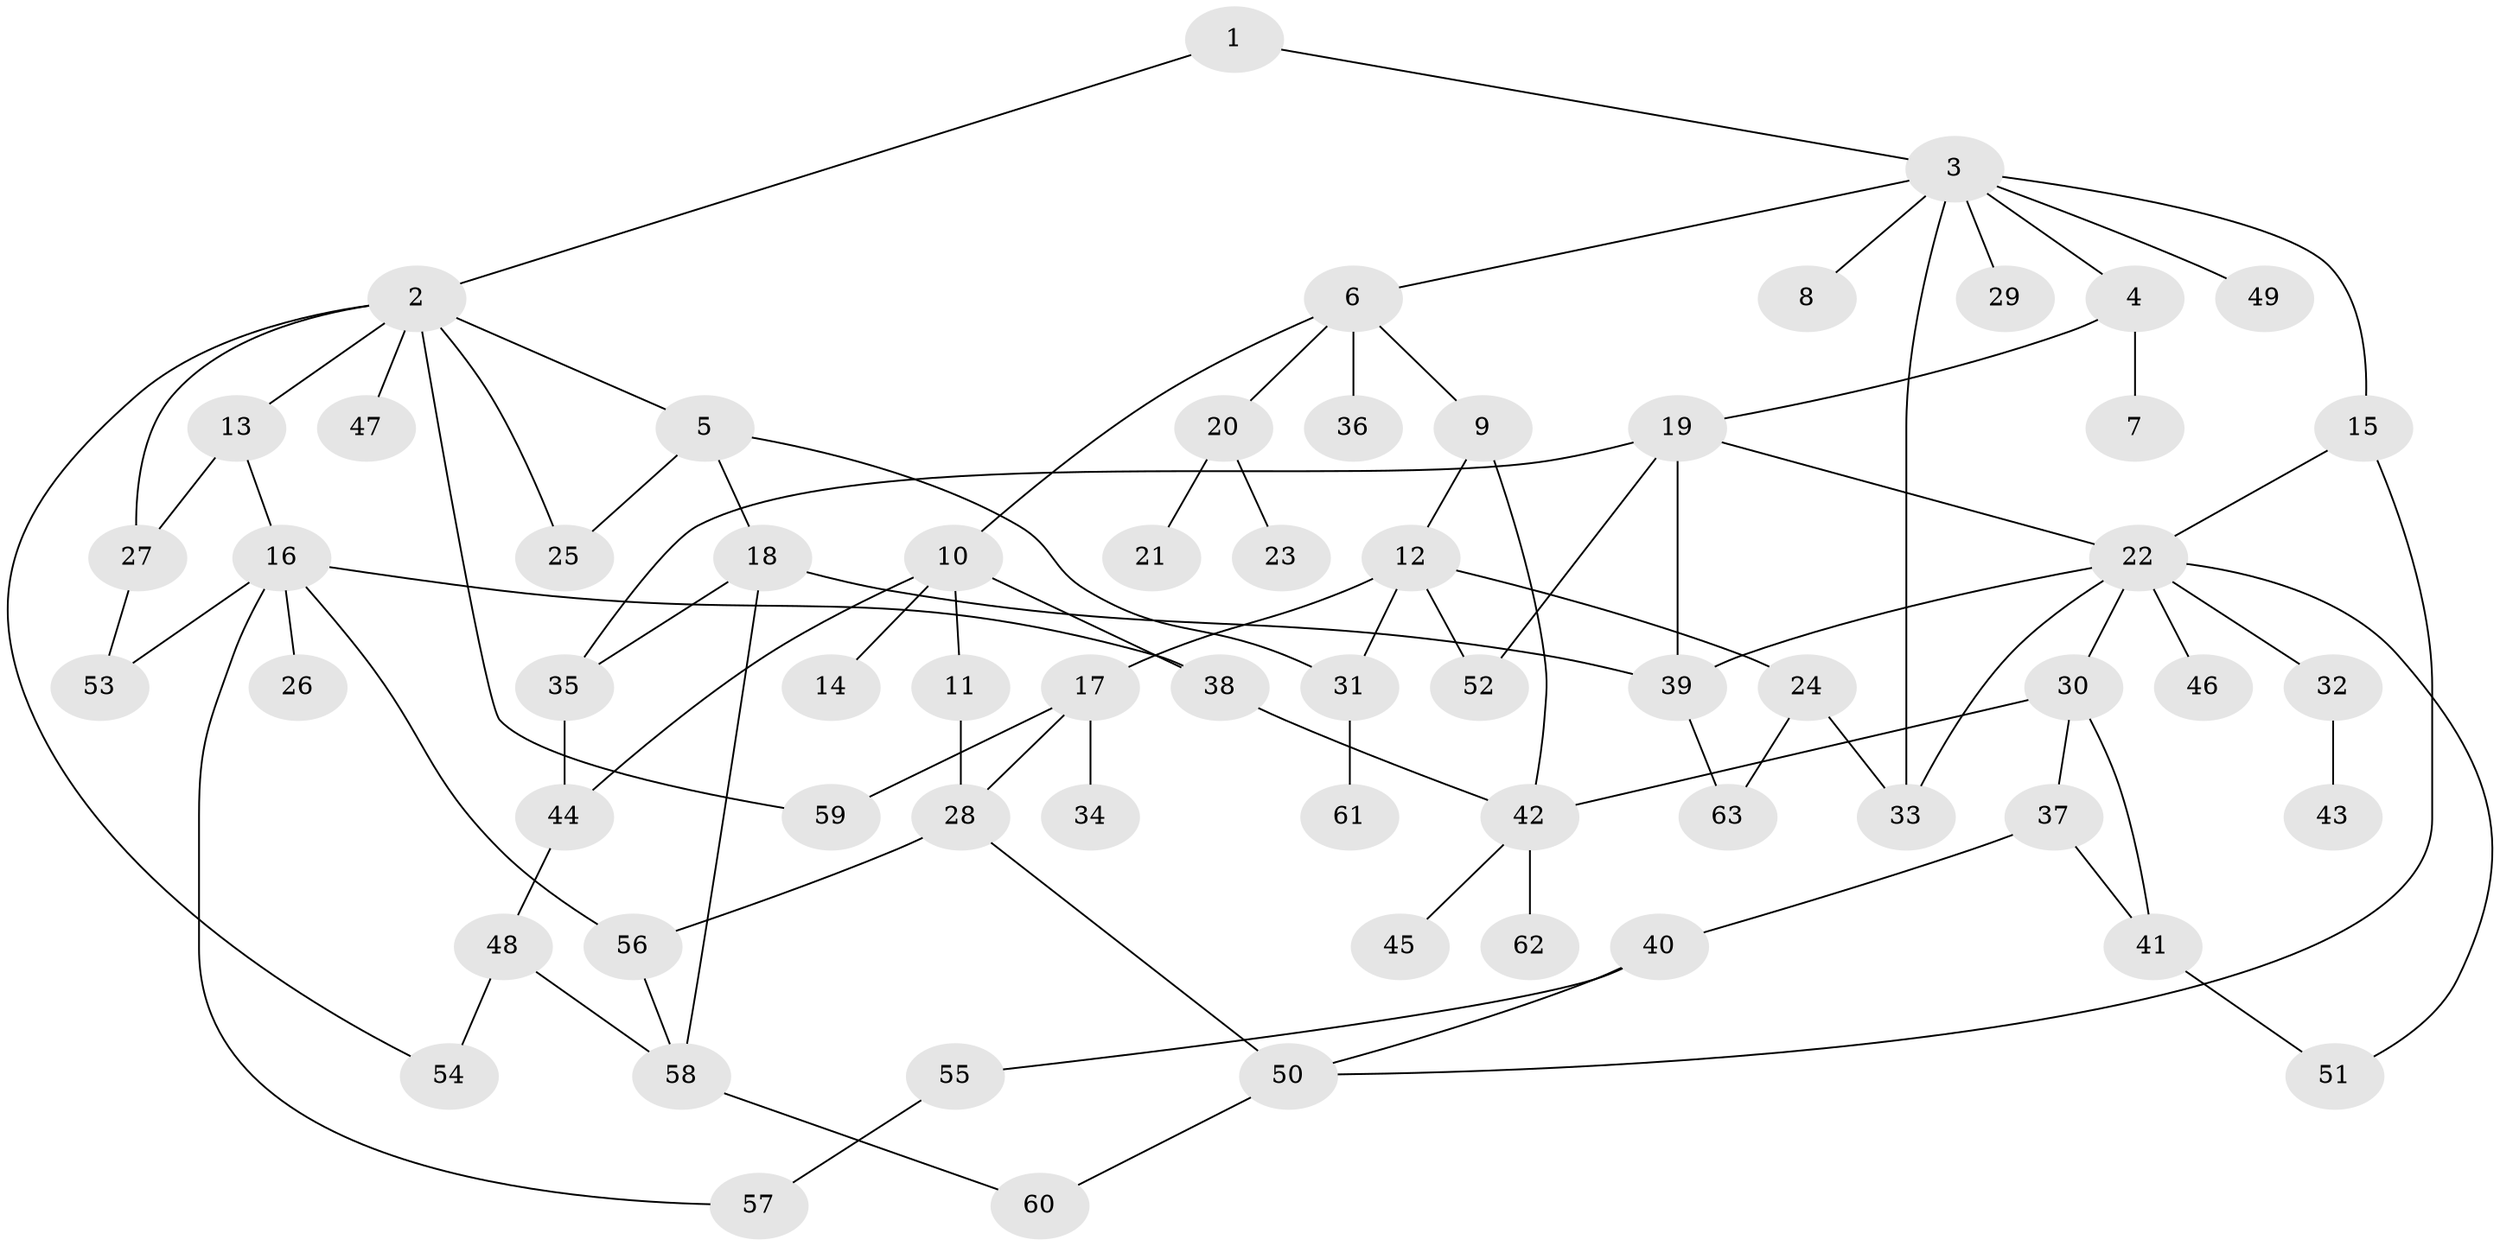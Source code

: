 // coarse degree distribution, {9: 0.06451612903225806, 11: 0.03225806451612903, 2: 0.1935483870967742, 7: 0.03225806451612903, 1: 0.3870967741935484, 4: 0.0967741935483871, 10: 0.03225806451612903, 6: 0.03225806451612903, 3: 0.0967741935483871, 5: 0.03225806451612903}
// Generated by graph-tools (version 1.1) at 2025/17/03/04/25 18:17:02]
// undirected, 63 vertices, 90 edges
graph export_dot {
graph [start="1"]
  node [color=gray90,style=filled];
  1;
  2;
  3;
  4;
  5;
  6;
  7;
  8;
  9;
  10;
  11;
  12;
  13;
  14;
  15;
  16;
  17;
  18;
  19;
  20;
  21;
  22;
  23;
  24;
  25;
  26;
  27;
  28;
  29;
  30;
  31;
  32;
  33;
  34;
  35;
  36;
  37;
  38;
  39;
  40;
  41;
  42;
  43;
  44;
  45;
  46;
  47;
  48;
  49;
  50;
  51;
  52;
  53;
  54;
  55;
  56;
  57;
  58;
  59;
  60;
  61;
  62;
  63;
  1 -- 2;
  1 -- 3;
  2 -- 5;
  2 -- 13;
  2 -- 27;
  2 -- 47;
  2 -- 59;
  2 -- 25;
  2 -- 54;
  3 -- 4;
  3 -- 6;
  3 -- 8;
  3 -- 15;
  3 -- 29;
  3 -- 33;
  3 -- 49;
  4 -- 7;
  4 -- 19;
  5 -- 18;
  5 -- 25;
  5 -- 31;
  6 -- 9;
  6 -- 10;
  6 -- 20;
  6 -- 36;
  9 -- 12;
  9 -- 42;
  10 -- 11;
  10 -- 14;
  10 -- 44;
  10 -- 38;
  11 -- 28;
  12 -- 17;
  12 -- 24;
  12 -- 31;
  12 -- 52;
  13 -- 16;
  13 -- 27;
  15 -- 50;
  15 -- 22;
  16 -- 26;
  16 -- 38;
  16 -- 53;
  16 -- 56;
  16 -- 57;
  17 -- 28;
  17 -- 34;
  17 -- 59;
  18 -- 39;
  18 -- 35;
  18 -- 58;
  19 -- 22;
  19 -- 35;
  19 -- 39;
  19 -- 52;
  20 -- 21;
  20 -- 23;
  22 -- 30;
  22 -- 32;
  22 -- 46;
  22 -- 51;
  22 -- 33;
  22 -- 39;
  24 -- 63;
  24 -- 33;
  27 -- 53;
  28 -- 50;
  28 -- 56;
  30 -- 37;
  30 -- 41;
  30 -- 42;
  31 -- 61;
  32 -- 43;
  35 -- 44;
  37 -- 40;
  37 -- 41;
  38 -- 42;
  39 -- 63;
  40 -- 55;
  40 -- 50;
  41 -- 51;
  42 -- 45;
  42 -- 62;
  44 -- 48;
  48 -- 54;
  48 -- 58;
  50 -- 60;
  55 -- 57;
  56 -- 58;
  58 -- 60;
}
